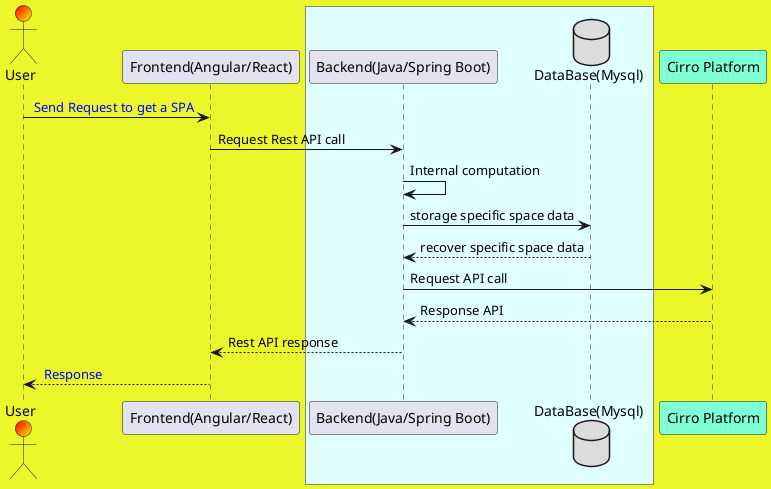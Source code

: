 @startuml sequence_diagram

' Define the background color
skinparam backgroundColor #EBF72B

actor User as u #Red/Yellow

participant "Frontend(Angular/React)" as FE

box #LightCyan

participant "Backend(Java/Spring Boot)" as BE

database "DataBase(Mysql)" as DB #Gainsboro
end box

participant "Cirro Platform" as CP #Aquamarine



u -> FE: <color:Blue> Send Request to get a SPA

FE-> BE:Request Rest API call

BE -> BE:Internal computation

BE -> DB:storage specific space data

DB --> BE:recover specific space data

BE -> CP:Request API call

CP --> BE:Response API

BE --> FE:Rest API response

FE --> u: <color:Blue> Response


@enduml